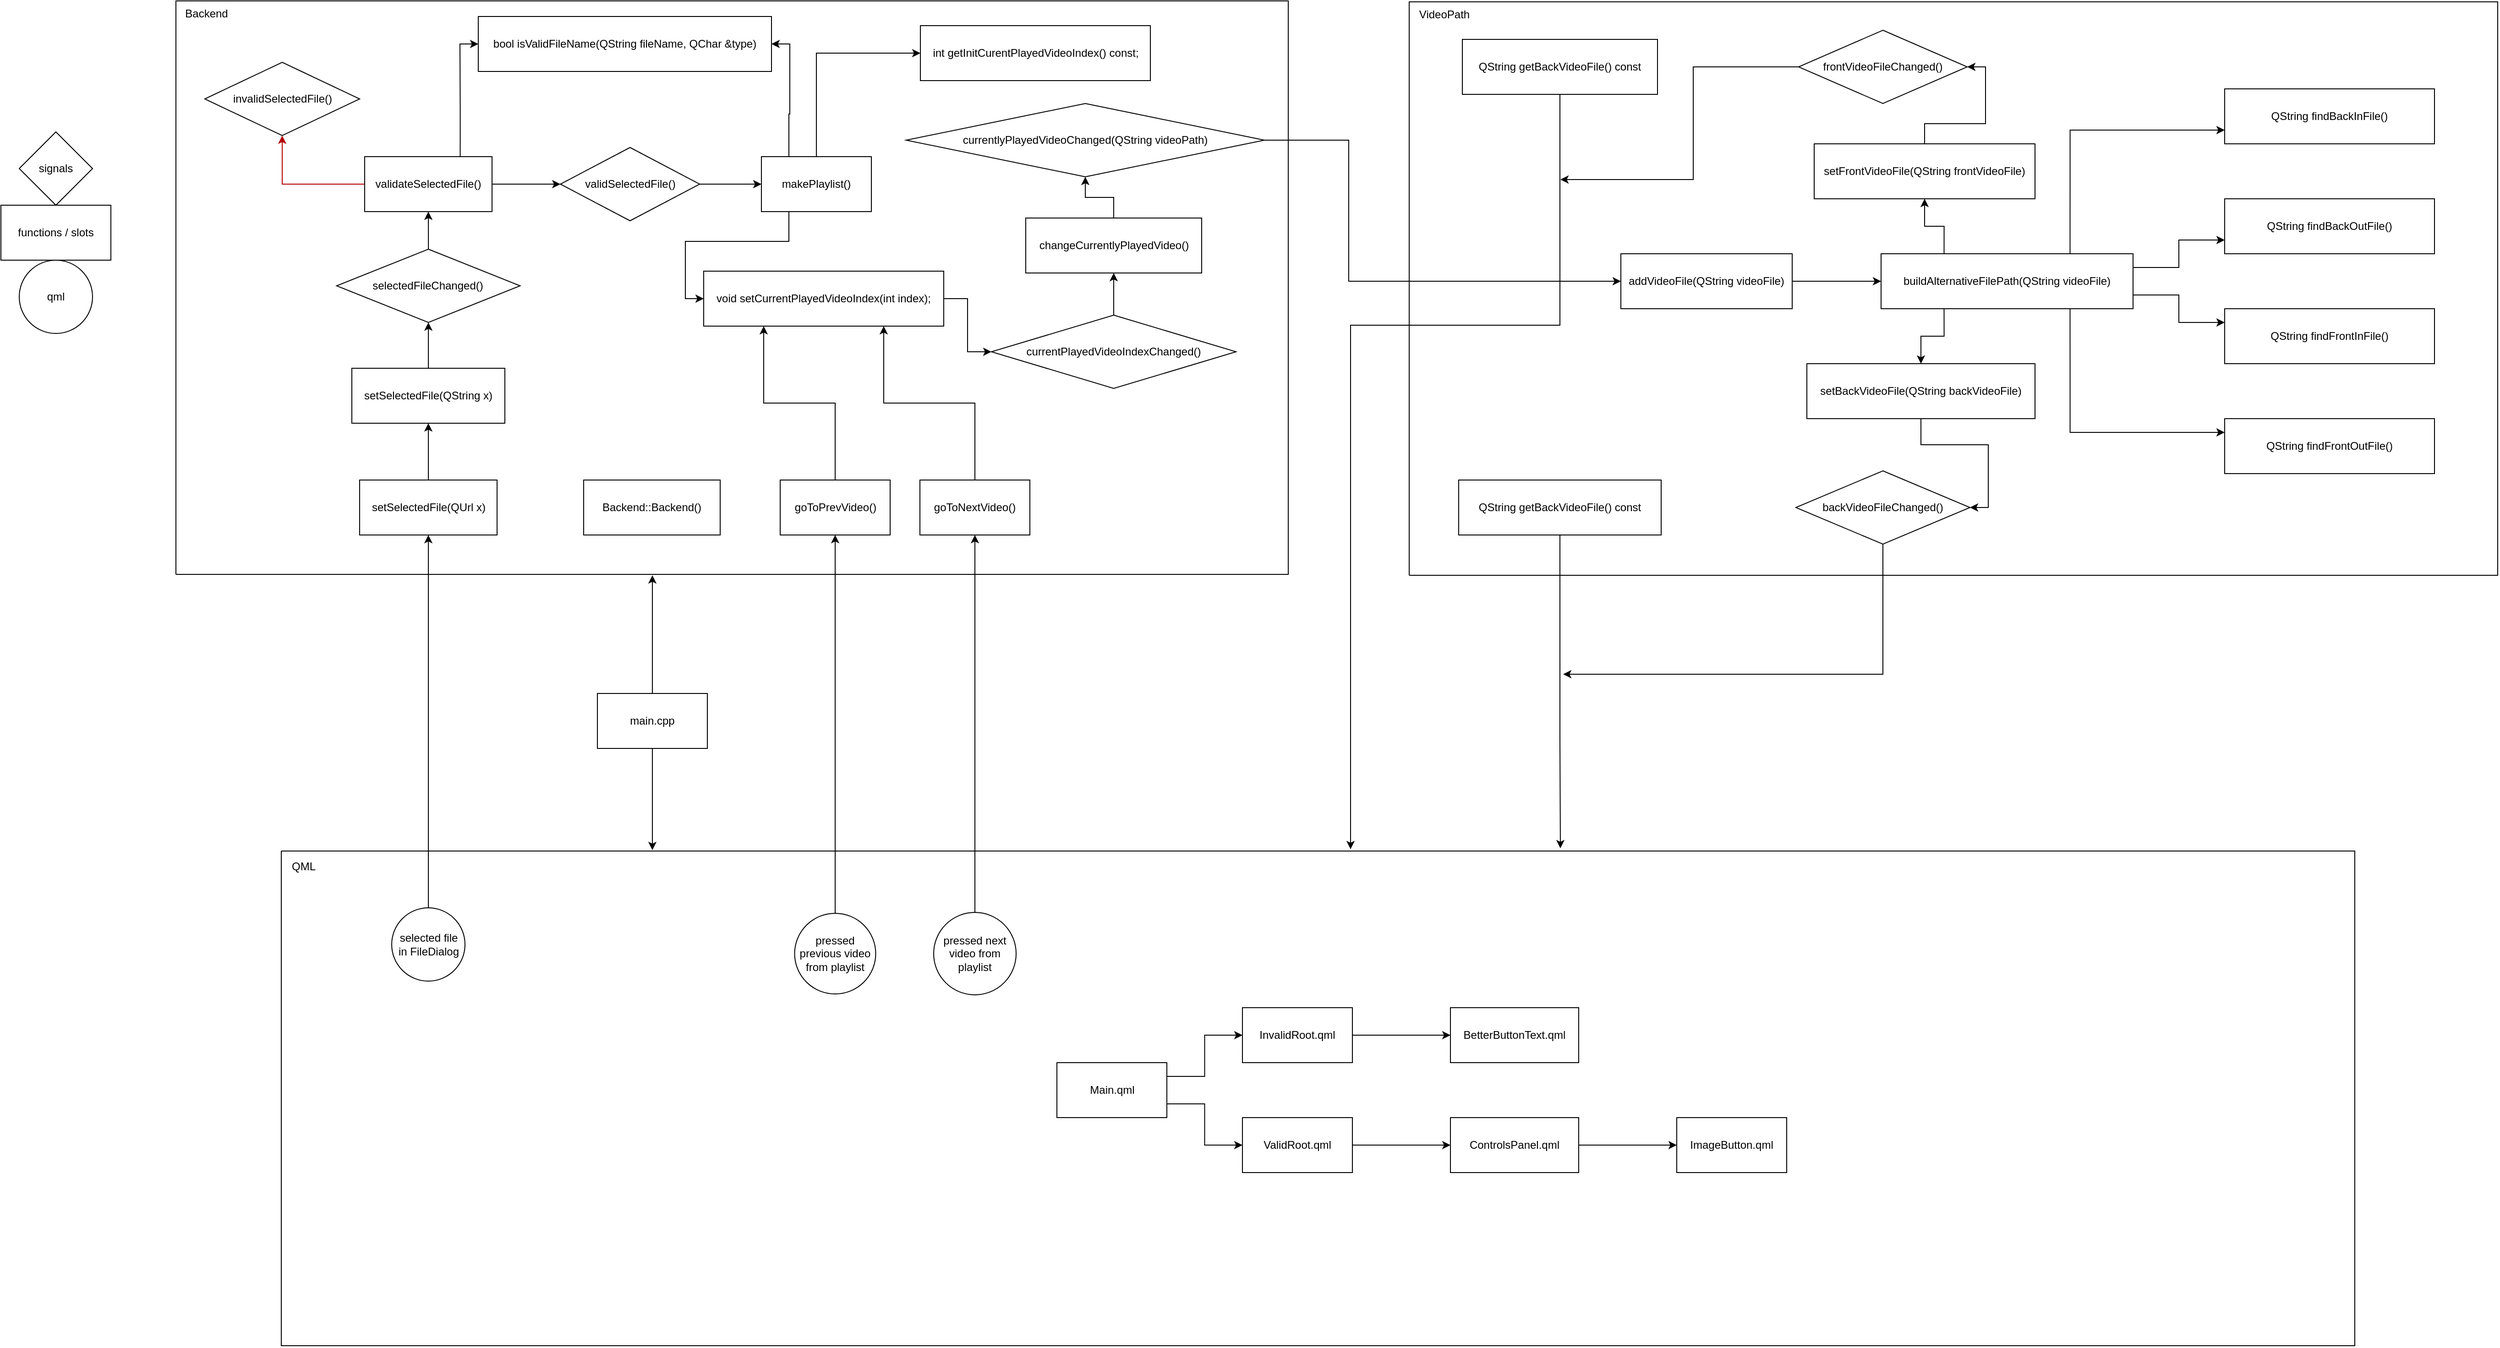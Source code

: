 <mxfile version="24.5.1" type="device">
  <diagram name="Page-1" id="O__X3Oyo5XvWB0C7ne0w">
    <mxGraphModel dx="5180" dy="3187" grid="0" gridSize="10" guides="1" tooltips="1" connect="1" arrows="1" fold="1" page="0" pageScale="1" pageWidth="827" pageHeight="1169" math="0" shadow="0">
      <root>
        <mxCell id="0" />
        <mxCell id="1" parent="0" />
        <mxCell id="GhN1twf3DZPRlEhN9xuZ-37" style="edgeStyle=orthogonalEdgeStyle;rounded=0;orthogonalLoop=1;jettySize=auto;html=1;exitX=0.5;exitY=0;exitDx=0;exitDy=0;" edge="1" parent="1" source="GhN1twf3DZPRlEhN9xuZ-1">
          <mxGeometry relative="1" as="geometry">
            <mxPoint x="400" y="254" as="targetPoint" />
          </mxGeometry>
        </mxCell>
        <mxCell id="GhN1twf3DZPRlEhN9xuZ-58" style="edgeStyle=orthogonalEdgeStyle;rounded=0;orthogonalLoop=1;jettySize=auto;html=1;" edge="1" parent="1" source="GhN1twf3DZPRlEhN9xuZ-1">
          <mxGeometry relative="1" as="geometry">
            <mxPoint x="400" y="554" as="targetPoint" />
          </mxGeometry>
        </mxCell>
        <mxCell id="GhN1twf3DZPRlEhN9xuZ-1" value="main.cpp" style="whiteSpace=wrap;html=1;strokeColor=default;" vertex="1" parent="1">
          <mxGeometry x="340" y="383" width="120" height="60" as="geometry" />
        </mxCell>
        <mxCell id="GhN1twf3DZPRlEhN9xuZ-2" value="&lt;div&gt;Backend::Backend()&lt;/div&gt;" style="whiteSpace=wrap;html=1;fillColor=none;glass=0;movable=1;resizable=1;rotatable=1;deletable=1;editable=1;locked=0;connectable=1;" vertex="1" parent="1">
          <mxGeometry x="325" y="150" width="149" height="60" as="geometry" />
        </mxCell>
        <mxCell id="GhN1twf3DZPRlEhN9xuZ-9" style="edgeStyle=orthogonalEdgeStyle;rounded=0;orthogonalLoop=1;jettySize=auto;html=1;exitX=0.5;exitY=0;exitDx=0;exitDy=0;entryX=0.5;entryY=1;entryDx=0;entryDy=0;" edge="1" parent="1" source="GhN1twf3DZPRlEhN9xuZ-3" target="GhN1twf3DZPRlEhN9xuZ-4">
          <mxGeometry relative="1" as="geometry" />
        </mxCell>
        <mxCell id="GhN1twf3DZPRlEhN9xuZ-3" value="&lt;div&gt;&lt;span style=&quot;background-color: initial;&quot;&gt;selected file&lt;/span&gt;&lt;br&gt;&lt;/div&gt;&lt;div&gt;&lt;span style=&quot;background-color: initial;&quot;&gt;in FileDialog&lt;/span&gt;&lt;/div&gt;" style="ellipse;whiteSpace=wrap;html=1;" vertex="1" parent="1">
          <mxGeometry x="115.5" y="617" width="80" height="80" as="geometry" />
        </mxCell>
        <mxCell id="GhN1twf3DZPRlEhN9xuZ-6" value="" style="edgeStyle=orthogonalEdgeStyle;rounded=0;orthogonalLoop=1;jettySize=auto;html=1;" edge="1" parent="1" source="GhN1twf3DZPRlEhN9xuZ-4" target="GhN1twf3DZPRlEhN9xuZ-5">
          <mxGeometry relative="1" as="geometry" />
        </mxCell>
        <mxCell id="GhN1twf3DZPRlEhN9xuZ-4" value="setSelectedFile(QUrl x)" style="whiteSpace=wrap;html=1;" vertex="1" parent="1">
          <mxGeometry x="80.5" y="150" width="150" height="60" as="geometry" />
        </mxCell>
        <mxCell id="GhN1twf3DZPRlEhN9xuZ-8" value="" style="edgeStyle=orthogonalEdgeStyle;rounded=0;orthogonalLoop=1;jettySize=auto;html=1;" edge="1" parent="1" source="GhN1twf3DZPRlEhN9xuZ-5" target="GhN1twf3DZPRlEhN9xuZ-7">
          <mxGeometry relative="1" as="geometry" />
        </mxCell>
        <mxCell id="GhN1twf3DZPRlEhN9xuZ-5" value="setSelectedFile(QString x)" style="whiteSpace=wrap;html=1;" vertex="1" parent="1">
          <mxGeometry x="72" y="28" width="167" height="60" as="geometry" />
        </mxCell>
        <mxCell id="GhN1twf3DZPRlEhN9xuZ-16" value="" style="edgeStyle=orthogonalEdgeStyle;rounded=0;orthogonalLoop=1;jettySize=auto;html=1;" edge="1" parent="1" source="GhN1twf3DZPRlEhN9xuZ-7" target="GhN1twf3DZPRlEhN9xuZ-15">
          <mxGeometry relative="1" as="geometry" />
        </mxCell>
        <mxCell id="GhN1twf3DZPRlEhN9xuZ-7" value="selectedFileChanged()" style="rhombus;whiteSpace=wrap;html=1;" vertex="1" parent="1">
          <mxGeometry x="55.38" y="-102" width="200.25" height="80" as="geometry" />
        </mxCell>
        <mxCell id="GhN1twf3DZPRlEhN9xuZ-11" value="signals" style="rhombus;whiteSpace=wrap;html=1;movable=0;resizable=0;rotatable=0;deletable=0;editable=0;locked=1;connectable=0;" vertex="1" parent="1">
          <mxGeometry x="-291" y="-230" width="80" height="80" as="geometry" />
        </mxCell>
        <mxCell id="GhN1twf3DZPRlEhN9xuZ-12" value="functions /&amp;nbsp;&lt;span style=&quot;background-color: initial;&quot;&gt;slots&lt;/span&gt;" style="whiteSpace=wrap;html=1;movable=0;resizable=0;rotatable=0;deletable=0;editable=0;locked=1;connectable=0;" vertex="1" parent="1">
          <mxGeometry x="-311" y="-150" width="120" height="60" as="geometry" />
        </mxCell>
        <mxCell id="GhN1twf3DZPRlEhN9xuZ-14" value="qml" style="ellipse;whiteSpace=wrap;html=1;movable=0;resizable=0;rotatable=0;deletable=0;editable=0;locked=1;connectable=0;" vertex="1" parent="1">
          <mxGeometry x="-291" y="-90" width="80" height="80" as="geometry" />
        </mxCell>
        <mxCell id="GhN1twf3DZPRlEhN9xuZ-18" style="edgeStyle=orthogonalEdgeStyle;rounded=0;orthogonalLoop=1;jettySize=auto;html=1;exitX=0;exitY=0.5;exitDx=0;exitDy=0;entryX=0.5;entryY=1;entryDx=0;entryDy=0;fillColor=#e51400;strokeColor=#B20000;" edge="1" parent="1" source="GhN1twf3DZPRlEhN9xuZ-15" target="GhN1twf3DZPRlEhN9xuZ-17">
          <mxGeometry relative="1" as="geometry" />
        </mxCell>
        <mxCell id="GhN1twf3DZPRlEhN9xuZ-20" style="edgeStyle=orthogonalEdgeStyle;rounded=0;orthogonalLoop=1;jettySize=auto;html=1;exitX=1;exitY=0.5;exitDx=0;exitDy=0;entryX=0;entryY=0.5;entryDx=0;entryDy=0;" edge="1" parent="1" source="GhN1twf3DZPRlEhN9xuZ-15" target="GhN1twf3DZPRlEhN9xuZ-19">
          <mxGeometry relative="1" as="geometry" />
        </mxCell>
        <mxCell id="GhN1twf3DZPRlEhN9xuZ-23" style="edgeStyle=orthogonalEdgeStyle;rounded=0;orthogonalLoop=1;jettySize=auto;html=1;exitX=0.75;exitY=0;exitDx=0;exitDy=0;entryX=0;entryY=0.5;entryDx=0;entryDy=0;" edge="1" parent="1" source="GhN1twf3DZPRlEhN9xuZ-15" target="GhN1twf3DZPRlEhN9xuZ-21">
          <mxGeometry relative="1" as="geometry" />
        </mxCell>
        <mxCell id="GhN1twf3DZPRlEhN9xuZ-15" value="validateSelectedFile()" style="whiteSpace=wrap;html=1;" vertex="1" parent="1">
          <mxGeometry x="86" y="-203" width="139" height="60" as="geometry" />
        </mxCell>
        <mxCell id="GhN1twf3DZPRlEhN9xuZ-17" value="invalidSelectedFile()" style="rhombus;whiteSpace=wrap;html=1;" vertex="1" parent="1">
          <mxGeometry x="-88.5" y="-306" width="169" height="80" as="geometry" />
        </mxCell>
        <mxCell id="GhN1twf3DZPRlEhN9xuZ-25" value="" style="edgeStyle=orthogonalEdgeStyle;rounded=0;orthogonalLoop=1;jettySize=auto;html=1;" edge="1" parent="1" source="GhN1twf3DZPRlEhN9xuZ-19" target="GhN1twf3DZPRlEhN9xuZ-24">
          <mxGeometry relative="1" as="geometry" />
        </mxCell>
        <mxCell id="GhN1twf3DZPRlEhN9xuZ-19" value="validSelectedFile()" style="rhombus;whiteSpace=wrap;html=1;" vertex="1" parent="1">
          <mxGeometry x="299.63" y="-213" width="152" height="80" as="geometry" />
        </mxCell>
        <mxCell id="GhN1twf3DZPRlEhN9xuZ-21" value="bool isValidFileName(QString fileName, QChar &amp;amp;type)" style="whiteSpace=wrap;html=1;" vertex="1" parent="1">
          <mxGeometry x="210" y="-356" width="320" height="60" as="geometry" />
        </mxCell>
        <mxCell id="GhN1twf3DZPRlEhN9xuZ-50" style="edgeStyle=orthogonalEdgeStyle;rounded=0;orthogonalLoop=1;jettySize=auto;html=1;exitX=0.5;exitY=0;exitDx=0;exitDy=0;entryX=0;entryY=0.5;entryDx=0;entryDy=0;" edge="1" parent="1" source="GhN1twf3DZPRlEhN9xuZ-24" target="GhN1twf3DZPRlEhN9xuZ-48">
          <mxGeometry relative="1" as="geometry" />
        </mxCell>
        <mxCell id="GhN1twf3DZPRlEhN9xuZ-51" style="edgeStyle=orthogonalEdgeStyle;rounded=0;orthogonalLoop=1;jettySize=auto;html=1;exitX=0.25;exitY=1;exitDx=0;exitDy=0;entryX=0;entryY=0.5;entryDx=0;entryDy=0;" edge="1" parent="1" source="GhN1twf3DZPRlEhN9xuZ-24" target="GhN1twf3DZPRlEhN9xuZ-49">
          <mxGeometry relative="1" as="geometry" />
        </mxCell>
        <mxCell id="GhN1twf3DZPRlEhN9xuZ-24" value="makePlaylist()" style="whiteSpace=wrap;html=1;" vertex="1" parent="1">
          <mxGeometry x="519" y="-203" width="120" height="60" as="geometry" />
        </mxCell>
        <mxCell id="GhN1twf3DZPRlEhN9xuZ-26" style="edgeStyle=orthogonalEdgeStyle;rounded=0;orthogonalLoop=1;jettySize=auto;html=1;exitX=0.25;exitY=0;exitDx=0;exitDy=0;entryX=1;entryY=0.5;entryDx=0;entryDy=0;" edge="1" parent="1" source="GhN1twf3DZPRlEhN9xuZ-24" target="GhN1twf3DZPRlEhN9xuZ-21">
          <mxGeometry relative="1" as="geometry" />
        </mxCell>
        <mxCell id="GhN1twf3DZPRlEhN9xuZ-72" style="edgeStyle=orthogonalEdgeStyle;rounded=0;orthogonalLoop=1;jettySize=auto;html=1;exitX=0.25;exitY=1;exitDx=0;exitDy=0;" edge="1" parent="1" source="GhN1twf3DZPRlEhN9xuZ-27" target="GhN1twf3DZPRlEhN9xuZ-69">
          <mxGeometry relative="1" as="geometry" />
        </mxCell>
        <mxCell id="GhN1twf3DZPRlEhN9xuZ-73" style="edgeStyle=orthogonalEdgeStyle;rounded=0;orthogonalLoop=1;jettySize=auto;html=1;exitX=0.25;exitY=0;exitDx=0;exitDy=0;" edge="1" parent="1" source="GhN1twf3DZPRlEhN9xuZ-27" target="GhN1twf3DZPRlEhN9xuZ-68">
          <mxGeometry relative="1" as="geometry" />
        </mxCell>
        <mxCell id="GhN1twf3DZPRlEhN9xuZ-27" value="&lt;div&gt;&lt;span style=&quot;background-color: initial;&quot;&gt;buildAlternativeFilePath(QString videoFile)&lt;/span&gt;&lt;br&gt;&lt;/div&gt;" style="whiteSpace=wrap;html=1;" vertex="1" parent="1">
          <mxGeometry x="1741" y="-97" width="275" height="60" as="geometry" />
        </mxCell>
        <mxCell id="GhN1twf3DZPRlEhN9xuZ-34" style="edgeStyle=orthogonalEdgeStyle;rounded=0;orthogonalLoop=1;jettySize=auto;html=1;exitX=0;exitY=0.75;exitDx=0;exitDy=0;entryX=1;entryY=0.25;entryDx=0;entryDy=0;startArrow=classic;startFill=1;endArrow=none;endFill=0;" edge="1" parent="1" source="GhN1twf3DZPRlEhN9xuZ-28" target="GhN1twf3DZPRlEhN9xuZ-27">
          <mxGeometry relative="1" as="geometry" />
        </mxCell>
        <mxCell id="GhN1twf3DZPRlEhN9xuZ-28" value="QString findBackOutFile()" style="whiteSpace=wrap;html=1;" vertex="1" parent="1">
          <mxGeometry x="2116" y="-157" width="229" height="60" as="geometry" />
        </mxCell>
        <mxCell id="GhN1twf3DZPRlEhN9xuZ-35" style="edgeStyle=orthogonalEdgeStyle;rounded=0;orthogonalLoop=1;jettySize=auto;html=1;exitX=0;exitY=0.25;exitDx=0;exitDy=0;entryX=1;entryY=0.75;entryDx=0;entryDy=0;startArrow=classic;startFill=1;endArrow=none;endFill=0;" edge="1" parent="1" source="GhN1twf3DZPRlEhN9xuZ-29" target="GhN1twf3DZPRlEhN9xuZ-27">
          <mxGeometry relative="1" as="geometry" />
        </mxCell>
        <mxCell id="GhN1twf3DZPRlEhN9xuZ-29" value="QString findFrontInFile()" style="whiteSpace=wrap;html=1;" vertex="1" parent="1">
          <mxGeometry x="2116" y="-37" width="229" height="60" as="geometry" />
        </mxCell>
        <mxCell id="GhN1twf3DZPRlEhN9xuZ-33" style="edgeStyle=orthogonalEdgeStyle;rounded=0;orthogonalLoop=1;jettySize=auto;html=1;exitX=0;exitY=0.75;exitDx=0;exitDy=0;entryX=0.75;entryY=0;entryDx=0;entryDy=0;startArrow=classic;startFill=1;endArrow=none;endFill=0;" edge="1" parent="1" source="GhN1twf3DZPRlEhN9xuZ-30" target="GhN1twf3DZPRlEhN9xuZ-27">
          <mxGeometry relative="1" as="geometry" />
        </mxCell>
        <mxCell id="GhN1twf3DZPRlEhN9xuZ-30" value="QString findBackInFile()" style="whiteSpace=wrap;html=1;" vertex="1" parent="1">
          <mxGeometry x="2116" y="-277" width="229" height="60" as="geometry" />
        </mxCell>
        <mxCell id="GhN1twf3DZPRlEhN9xuZ-32" style="edgeStyle=orthogonalEdgeStyle;rounded=0;orthogonalLoop=1;jettySize=auto;html=1;exitX=0;exitY=0.25;exitDx=0;exitDy=0;entryX=0.75;entryY=1;entryDx=0;entryDy=0;startArrow=classic;startFill=1;endArrow=none;endFill=0;" edge="1" parent="1" source="GhN1twf3DZPRlEhN9xuZ-31" target="GhN1twf3DZPRlEhN9xuZ-27">
          <mxGeometry relative="1" as="geometry" />
        </mxCell>
        <mxCell id="GhN1twf3DZPRlEhN9xuZ-31" value="QString findFrontOutFile()" style="whiteSpace=wrap;html=1;" vertex="1" parent="1">
          <mxGeometry x="2116" y="83" width="229" height="60" as="geometry" />
        </mxCell>
        <mxCell id="GhN1twf3DZPRlEhN9xuZ-44" value="" style="edgeStyle=segmentEdgeStyle;endArrow=none;html=1;curved=0;rounded=0;endSize=8;startSize=8;sourcePerimeterSpacing=0;targetPerimeterSpacing=0;endFill=0;" edge="1" parent="1">
          <mxGeometry width="100" relative="1" as="geometry">
            <mxPoint x="-120" y="253" as="sourcePoint" />
            <mxPoint x="-120" y="253" as="targetPoint" />
            <Array as="points">
              <mxPoint x="1094" y="253" />
              <mxPoint x="1094" y="-373" />
              <mxPoint x="-120" y="-373" />
            </Array>
          </mxGeometry>
        </mxCell>
        <mxCell id="GhN1twf3DZPRlEhN9xuZ-45" value="Backend" style="text;html=1;align=center;verticalAlign=middle;resizable=0;points=[];autosize=1;strokeColor=none;fillColor=none;" vertex="1" parent="1">
          <mxGeometry x="-120" y="-372" width="65" height="26" as="geometry" />
        </mxCell>
        <mxCell id="GhN1twf3DZPRlEhN9xuZ-46" value="" style="edgeStyle=segmentEdgeStyle;endArrow=none;html=1;curved=0;rounded=0;endSize=8;startSize=8;sourcePerimeterSpacing=0;targetPerimeterSpacing=0;endFill=0;" edge="1" parent="1">
          <mxGeometry width="100" relative="1" as="geometry">
            <mxPoint x="1226" y="254.0" as="sourcePoint" />
            <mxPoint x="1226" y="254.0" as="targetPoint" />
            <Array as="points">
              <mxPoint x="2414" y="254" />
              <mxPoint x="2414" y="-372" />
              <mxPoint x="1226" y="-372" />
            </Array>
          </mxGeometry>
        </mxCell>
        <mxCell id="GhN1twf3DZPRlEhN9xuZ-47" value="VideoPath" style="text;html=1;align=center;verticalAlign=middle;resizable=0;points=[];autosize=1;strokeColor=none;fillColor=none;" vertex="1" parent="1">
          <mxGeometry x="1227" y="-370.92" width="73" height="26" as="geometry" />
        </mxCell>
        <mxCell id="GhN1twf3DZPRlEhN9xuZ-48" value="int getInitCurentPlayedVideoIndex() const;" style="whiteSpace=wrap;html=1;" vertex="1" parent="1">
          <mxGeometry x="692.5" y="-346" width="251" height="60" as="geometry" />
        </mxCell>
        <mxCell id="GhN1twf3DZPRlEhN9xuZ-66" style="edgeStyle=orthogonalEdgeStyle;rounded=0;orthogonalLoop=1;jettySize=auto;html=1;exitX=1;exitY=0.5;exitDx=0;exitDy=0;entryX=0;entryY=0.5;entryDx=0;entryDy=0;" edge="1" parent="1" source="GhN1twf3DZPRlEhN9xuZ-49" target="GhN1twf3DZPRlEhN9xuZ-65">
          <mxGeometry relative="1" as="geometry" />
        </mxCell>
        <mxCell id="GhN1twf3DZPRlEhN9xuZ-49" value="void setCurrentPlayedVideoIndex(int index);" style="whiteSpace=wrap;html=1;" vertex="1" parent="1">
          <mxGeometry x="456" y="-78" width="262" height="60" as="geometry" />
        </mxCell>
        <mxCell id="GhN1twf3DZPRlEhN9xuZ-62" style="edgeStyle=orthogonalEdgeStyle;rounded=0;orthogonalLoop=1;jettySize=auto;html=1;exitX=0.5;exitY=0;exitDx=0;exitDy=0;entryX=0.75;entryY=1;entryDx=0;entryDy=0;" edge="1" parent="1" source="GhN1twf3DZPRlEhN9xuZ-52" target="GhN1twf3DZPRlEhN9xuZ-49">
          <mxGeometry relative="1" as="geometry" />
        </mxCell>
        <mxCell id="GhN1twf3DZPRlEhN9xuZ-52" value="goToNextVideo()" style="whiteSpace=wrap;html=1;" vertex="1" parent="1">
          <mxGeometry x="692" y="150" width="120" height="60" as="geometry" />
        </mxCell>
        <mxCell id="GhN1twf3DZPRlEhN9xuZ-61" style="edgeStyle=orthogonalEdgeStyle;rounded=0;orthogonalLoop=1;jettySize=auto;html=1;exitX=0.5;exitY=0;exitDx=0;exitDy=0;entryX=0.25;entryY=1;entryDx=0;entryDy=0;" edge="1" parent="1" source="GhN1twf3DZPRlEhN9xuZ-53" target="GhN1twf3DZPRlEhN9xuZ-49">
          <mxGeometry relative="1" as="geometry" />
        </mxCell>
        <mxCell id="GhN1twf3DZPRlEhN9xuZ-53" value="goToPrevVideo()" style="whiteSpace=wrap;html=1;" vertex="1" parent="1">
          <mxGeometry x="539.5" y="150" width="120" height="60" as="geometry" />
        </mxCell>
        <mxCell id="GhN1twf3DZPRlEhN9xuZ-59" style="edgeStyle=orthogonalEdgeStyle;rounded=0;orthogonalLoop=1;jettySize=auto;html=1;exitX=0.5;exitY=0;exitDx=0;exitDy=0;entryX=0.5;entryY=1;entryDx=0;entryDy=0;" edge="1" parent="1" source="GhN1twf3DZPRlEhN9xuZ-54" target="GhN1twf3DZPRlEhN9xuZ-53">
          <mxGeometry relative="1" as="geometry" />
        </mxCell>
        <mxCell id="GhN1twf3DZPRlEhN9xuZ-54" value="pressed previous video from playlist" style="ellipse;whiteSpace=wrap;html=1;" vertex="1" parent="1">
          <mxGeometry x="555.25" y="623" width="88.5" height="88" as="geometry" />
        </mxCell>
        <mxCell id="GhN1twf3DZPRlEhN9xuZ-60" style="edgeStyle=orthogonalEdgeStyle;rounded=0;orthogonalLoop=1;jettySize=auto;html=1;exitX=0.5;exitY=0;exitDx=0;exitDy=0;entryX=0.5;entryY=1;entryDx=0;entryDy=0;" edge="1" parent="1" source="GhN1twf3DZPRlEhN9xuZ-55" target="GhN1twf3DZPRlEhN9xuZ-52">
          <mxGeometry relative="1" as="geometry" />
        </mxCell>
        <mxCell id="GhN1twf3DZPRlEhN9xuZ-55" value="pressed next video from playlist" style="ellipse;whiteSpace=wrap;html=1;" vertex="1" parent="1">
          <mxGeometry x="707" y="622" width="90" height="90" as="geometry" />
        </mxCell>
        <mxCell id="GhN1twf3DZPRlEhN9xuZ-56" value="" style="edgeStyle=segmentEdgeStyle;endArrow=none;html=1;curved=0;rounded=0;endSize=8;startSize=8;sourcePerimeterSpacing=0;targetPerimeterSpacing=0;endFill=0;" edge="1" parent="1">
          <mxGeometry width="100" relative="1" as="geometry">
            <mxPoint x="-5" y="555" as="sourcePoint" />
            <mxPoint x="-5" y="555" as="targetPoint" />
            <Array as="points">
              <mxPoint x="2258" y="555" />
              <mxPoint x="2258" y="1095" />
              <mxPoint x="-5" y="1095" />
            </Array>
          </mxGeometry>
        </mxCell>
        <mxCell id="GhN1twf3DZPRlEhN9xuZ-57" value="QML" style="text;html=1;align=center;verticalAlign=middle;resizable=0;points=[];autosize=1;strokeColor=none;fillColor=none;" vertex="1" parent="1">
          <mxGeometry x="-3" y="559" width="44" height="26" as="geometry" />
        </mxCell>
        <mxCell id="GhN1twf3DZPRlEhN9xuZ-84" style="edgeStyle=orthogonalEdgeStyle;rounded=0;orthogonalLoop=1;jettySize=auto;html=1;exitX=1;exitY=0.5;exitDx=0;exitDy=0;" edge="1" parent="1" source="GhN1twf3DZPRlEhN9xuZ-63" target="GhN1twf3DZPRlEhN9xuZ-27">
          <mxGeometry relative="1" as="geometry" />
        </mxCell>
        <mxCell id="GhN1twf3DZPRlEhN9xuZ-63" value="addVideoFile(QString videoFile)" style="whiteSpace=wrap;html=1;" vertex="1" parent="1">
          <mxGeometry x="1457" y="-97" width="187" height="60" as="geometry" />
        </mxCell>
        <mxCell id="GhN1twf3DZPRlEhN9xuZ-95" style="edgeStyle=orthogonalEdgeStyle;rounded=0;orthogonalLoop=1;jettySize=auto;html=1;exitX=0.5;exitY=0;exitDx=0;exitDy=0;entryX=0.5;entryY=1;entryDx=0;entryDy=0;" edge="1" parent="1" source="GhN1twf3DZPRlEhN9xuZ-65" target="GhN1twf3DZPRlEhN9xuZ-94">
          <mxGeometry relative="1" as="geometry" />
        </mxCell>
        <mxCell id="GhN1twf3DZPRlEhN9xuZ-65" value="currentPlayedVideoIndexChanged()" style="rhombus;whiteSpace=wrap;html=1;" vertex="1" parent="1">
          <mxGeometry x="770" y="-30" width="267" height="80" as="geometry" />
        </mxCell>
        <mxCell id="GhN1twf3DZPRlEhN9xuZ-76" style="edgeStyle=orthogonalEdgeStyle;rounded=0;orthogonalLoop=1;jettySize=auto;html=1;exitX=0.5;exitY=0;exitDx=0;exitDy=0;entryX=1;entryY=0.5;entryDx=0;entryDy=0;" edge="1" parent="1" source="GhN1twf3DZPRlEhN9xuZ-68" target="GhN1twf3DZPRlEhN9xuZ-70">
          <mxGeometry relative="1" as="geometry" />
        </mxCell>
        <mxCell id="GhN1twf3DZPRlEhN9xuZ-68" value="setFrontVideoFile(QString frontVideoFile)" style="whiteSpace=wrap;html=1;" vertex="1" parent="1">
          <mxGeometry x="1668" y="-217" width="241" height="60" as="geometry" />
        </mxCell>
        <mxCell id="GhN1twf3DZPRlEhN9xuZ-77" style="edgeStyle=orthogonalEdgeStyle;rounded=0;orthogonalLoop=1;jettySize=auto;html=1;exitX=0.5;exitY=1;exitDx=0;exitDy=0;entryX=1;entryY=0.5;entryDx=0;entryDy=0;" edge="1" parent="1" source="GhN1twf3DZPRlEhN9xuZ-69" target="GhN1twf3DZPRlEhN9xuZ-71">
          <mxGeometry relative="1" as="geometry" />
        </mxCell>
        <mxCell id="GhN1twf3DZPRlEhN9xuZ-69" value="setBackVideoFile(QString backVideoFile)" style="whiteSpace=wrap;html=1;" vertex="1" parent="1">
          <mxGeometry x="1660" y="23" width="249" height="60" as="geometry" />
        </mxCell>
        <mxCell id="GhN1twf3DZPRlEhN9xuZ-90" style="edgeStyle=orthogonalEdgeStyle;rounded=0;orthogonalLoop=1;jettySize=auto;html=1;exitX=0;exitY=0.5;exitDx=0;exitDy=0;" edge="1" parent="1" source="GhN1twf3DZPRlEhN9xuZ-70">
          <mxGeometry relative="1" as="geometry">
            <mxPoint x="1391" y="-178" as="targetPoint" />
            <Array as="points">
              <mxPoint x="1536" y="-301" />
              <mxPoint x="1536" y="-178" />
            </Array>
          </mxGeometry>
        </mxCell>
        <mxCell id="GhN1twf3DZPRlEhN9xuZ-70" value="frontVideoFileChanged()" style="rhombus;whiteSpace=wrap;html=1;" vertex="1" parent="1">
          <mxGeometry x="1651" y="-341" width="184" height="80" as="geometry" />
        </mxCell>
        <mxCell id="GhN1twf3DZPRlEhN9xuZ-93" style="edgeStyle=orthogonalEdgeStyle;rounded=0;orthogonalLoop=1;jettySize=auto;html=1;exitX=0.5;exitY=1;exitDx=0;exitDy=0;" edge="1" parent="1" source="GhN1twf3DZPRlEhN9xuZ-71">
          <mxGeometry relative="1" as="geometry">
            <mxPoint x="1394" y="362" as="targetPoint" />
            <Array as="points">
              <mxPoint x="1743" y="362" />
            </Array>
          </mxGeometry>
        </mxCell>
        <mxCell id="GhN1twf3DZPRlEhN9xuZ-71" value="backVideoFileChanged()" style="rhombus;whiteSpace=wrap;html=1;" vertex="1" parent="1">
          <mxGeometry x="1648" y="140" width="190" height="80" as="geometry" />
        </mxCell>
        <mxCell id="GhN1twf3DZPRlEhN9xuZ-92" style="edgeStyle=orthogonalEdgeStyle;rounded=0;orthogonalLoop=1;jettySize=auto;html=1;exitX=0.5;exitY=1;exitDx=0;exitDy=0;" edge="1" parent="1" source="GhN1twf3DZPRlEhN9xuZ-82">
          <mxGeometry relative="1" as="geometry">
            <mxPoint x="1391" y="552" as="targetPoint" />
            <Array as="points">
              <mxPoint x="1390" y="432" />
            </Array>
          </mxGeometry>
        </mxCell>
        <mxCell id="GhN1twf3DZPRlEhN9xuZ-82" value="QString getBackVideoFile()&amp;nbsp;const" style="whiteSpace=wrap;html=1;" vertex="1" parent="1">
          <mxGeometry x="1280" y="150" width="221" height="60" as="geometry" />
        </mxCell>
        <mxCell id="GhN1twf3DZPRlEhN9xuZ-88" style="edgeStyle=orthogonalEdgeStyle;rounded=0;orthogonalLoop=1;jettySize=auto;html=1;exitX=0.5;exitY=1;exitDx=0;exitDy=0;" edge="1" parent="1" source="GhN1twf3DZPRlEhN9xuZ-83">
          <mxGeometry relative="1" as="geometry">
            <mxPoint x="1162" y="553" as="targetPoint" />
            <Array as="points">
              <mxPoint x="1391" y="-19" />
              <mxPoint x="1162" y="-19" />
            </Array>
          </mxGeometry>
        </mxCell>
        <mxCell id="GhN1twf3DZPRlEhN9xuZ-83" value="QString getBackVideoFile()&amp;nbsp;const" style="whiteSpace=wrap;html=1;" vertex="1" parent="1">
          <mxGeometry x="1284" y="-331" width="213" height="60" as="geometry" />
        </mxCell>
        <mxCell id="GhN1twf3DZPRlEhN9xuZ-97" style="edgeStyle=orthogonalEdgeStyle;rounded=0;orthogonalLoop=1;jettySize=auto;html=1;exitX=0.5;exitY=0;exitDx=0;exitDy=0;entryX=0.5;entryY=1;entryDx=0;entryDy=0;" edge="1" parent="1" source="GhN1twf3DZPRlEhN9xuZ-94" target="GhN1twf3DZPRlEhN9xuZ-96">
          <mxGeometry relative="1" as="geometry" />
        </mxCell>
        <mxCell id="GhN1twf3DZPRlEhN9xuZ-94" value="changeCurrentlyPlayedVideo()" style="whiteSpace=wrap;html=1;" vertex="1" parent="1">
          <mxGeometry x="807.5" y="-136" width="192" height="60" as="geometry" />
        </mxCell>
        <mxCell id="GhN1twf3DZPRlEhN9xuZ-98" style="edgeStyle=orthogonalEdgeStyle;rounded=0;orthogonalLoop=1;jettySize=auto;html=1;exitX=1;exitY=0.5;exitDx=0;exitDy=0;entryX=0;entryY=0.5;entryDx=0;entryDy=0;" edge="1" parent="1" source="GhN1twf3DZPRlEhN9xuZ-96" target="GhN1twf3DZPRlEhN9xuZ-63">
          <mxGeometry relative="1" as="geometry">
            <Array as="points">
              <mxPoint x="1160" y="-221" />
              <mxPoint x="1160" y="-67" />
            </Array>
          </mxGeometry>
        </mxCell>
        <mxCell id="GhN1twf3DZPRlEhN9xuZ-96" value="currentlyPlayedVideoChanged(QString videoPath)" style="rhombus;whiteSpace=wrap;html=1;" vertex="1" parent="1">
          <mxGeometry x="677" y="-261" width="391" height="80" as="geometry" />
        </mxCell>
        <mxCell id="GhN1twf3DZPRlEhN9xuZ-105" style="edgeStyle=orthogonalEdgeStyle;rounded=0;orthogonalLoop=1;jettySize=auto;html=1;exitX=1;exitY=0.25;exitDx=0;exitDy=0;entryX=0;entryY=0.5;entryDx=0;entryDy=0;" edge="1" parent="1" source="GhN1twf3DZPRlEhN9xuZ-99" target="GhN1twf3DZPRlEhN9xuZ-100">
          <mxGeometry relative="1" as="geometry" />
        </mxCell>
        <mxCell id="GhN1twf3DZPRlEhN9xuZ-106" style="edgeStyle=orthogonalEdgeStyle;rounded=0;orthogonalLoop=1;jettySize=auto;html=1;exitX=1;exitY=0.75;exitDx=0;exitDy=0;entryX=0;entryY=0.5;entryDx=0;entryDy=0;" edge="1" parent="1" source="GhN1twf3DZPRlEhN9xuZ-99" target="GhN1twf3DZPRlEhN9xuZ-101">
          <mxGeometry relative="1" as="geometry" />
        </mxCell>
        <mxCell id="GhN1twf3DZPRlEhN9xuZ-99" value="Main.qml" style="whiteSpace=wrap;html=1;" vertex="1" parent="1">
          <mxGeometry x="841.5" y="786" width="120" height="60" as="geometry" />
        </mxCell>
        <mxCell id="GhN1twf3DZPRlEhN9xuZ-108" style="edgeStyle=orthogonalEdgeStyle;rounded=0;orthogonalLoop=1;jettySize=auto;html=1;exitX=1;exitY=0.5;exitDx=0;exitDy=0;entryX=0;entryY=0.5;entryDx=0;entryDy=0;" edge="1" parent="1" source="GhN1twf3DZPRlEhN9xuZ-100" target="GhN1twf3DZPRlEhN9xuZ-102">
          <mxGeometry relative="1" as="geometry" />
        </mxCell>
        <mxCell id="GhN1twf3DZPRlEhN9xuZ-100" value="InvalidRoot.qml" style="whiteSpace=wrap;html=1;" vertex="1" parent="1">
          <mxGeometry x="1044" y="726" width="120" height="60" as="geometry" />
        </mxCell>
        <mxCell id="GhN1twf3DZPRlEhN9xuZ-107" style="edgeStyle=orthogonalEdgeStyle;rounded=0;orthogonalLoop=1;jettySize=auto;html=1;exitX=1;exitY=0.5;exitDx=0;exitDy=0;entryX=0;entryY=0.5;entryDx=0;entryDy=0;" edge="1" parent="1" source="GhN1twf3DZPRlEhN9xuZ-101" target="GhN1twf3DZPRlEhN9xuZ-103">
          <mxGeometry relative="1" as="geometry" />
        </mxCell>
        <mxCell id="GhN1twf3DZPRlEhN9xuZ-101" value="ValidRoot.qml" style="whiteSpace=wrap;html=1;" vertex="1" parent="1">
          <mxGeometry x="1044" y="846" width="120" height="60" as="geometry" />
        </mxCell>
        <mxCell id="GhN1twf3DZPRlEhN9xuZ-102" value="BetterButtonText.qml" style="whiteSpace=wrap;html=1;" vertex="1" parent="1">
          <mxGeometry x="1271" y="726" width="140" height="60" as="geometry" />
        </mxCell>
        <mxCell id="GhN1twf3DZPRlEhN9xuZ-109" style="edgeStyle=orthogonalEdgeStyle;rounded=0;orthogonalLoop=1;jettySize=auto;html=1;exitX=1;exitY=0.5;exitDx=0;exitDy=0;entryX=0;entryY=0.5;entryDx=0;entryDy=0;" edge="1" parent="1" source="GhN1twf3DZPRlEhN9xuZ-103" target="GhN1twf3DZPRlEhN9xuZ-104">
          <mxGeometry relative="1" as="geometry" />
        </mxCell>
        <mxCell id="GhN1twf3DZPRlEhN9xuZ-103" value="ControlsPanel.qml" style="whiteSpace=wrap;html=1;" vertex="1" parent="1">
          <mxGeometry x="1271" y="846" width="140" height="60" as="geometry" />
        </mxCell>
        <mxCell id="GhN1twf3DZPRlEhN9xuZ-104" value="ImageButton.qml" style="whiteSpace=wrap;html=1;" vertex="1" parent="1">
          <mxGeometry x="1518" y="846" width="120" height="60" as="geometry" />
        </mxCell>
      </root>
    </mxGraphModel>
  </diagram>
</mxfile>

